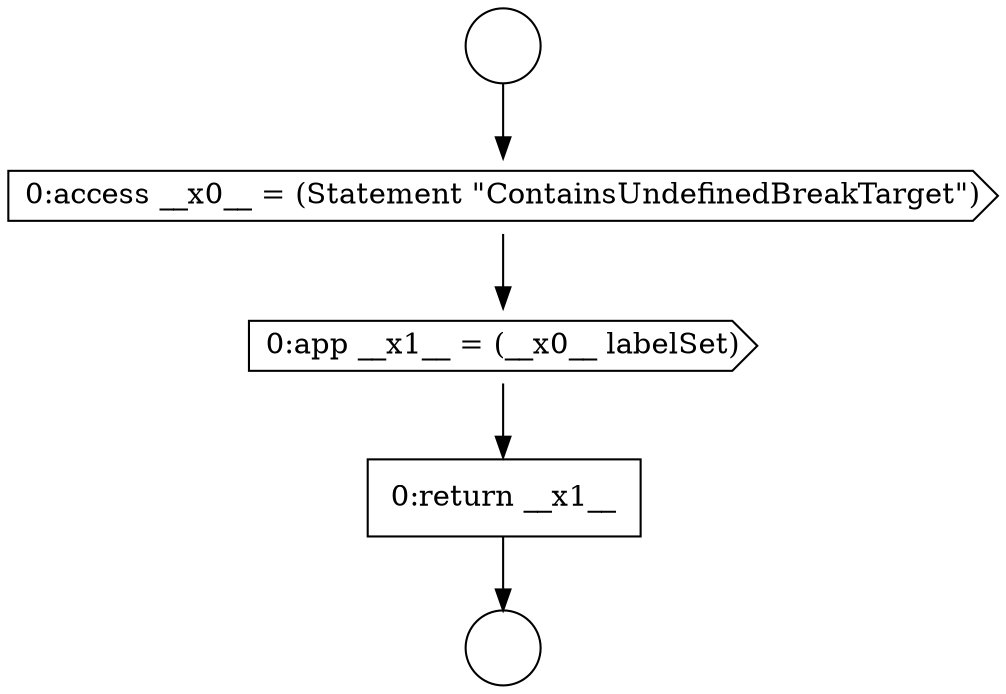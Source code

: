 digraph {
  node6219 [shape=cds, label=<<font color="black">0:app __x1__ = (__x0__ labelSet)</font>> color="black" fillcolor="white" style=filled]
  node6218 [shape=cds, label=<<font color="black">0:access __x0__ = (Statement &quot;ContainsUndefinedBreakTarget&quot;)</font>> color="black" fillcolor="white" style=filled]
  node6220 [shape=none, margin=0, label=<<font color="black">
    <table border="0" cellborder="1" cellspacing="0" cellpadding="10">
      <tr><td align="left">0:return __x1__</td></tr>
    </table>
  </font>> color="black" fillcolor="white" style=filled]
  node6217 [shape=circle label=" " color="black" fillcolor="white" style=filled]
  node6216 [shape=circle label=" " color="black" fillcolor="white" style=filled]
  node6216 -> node6218 [ color="black"]
  node6218 -> node6219 [ color="black"]
  node6219 -> node6220 [ color="black"]
  node6220 -> node6217 [ color="black"]
}
